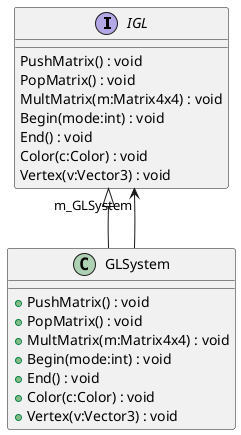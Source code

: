 @startuml
interface IGL {
    PushMatrix() : void
    PopMatrix() : void
    MultMatrix(m:Matrix4x4) : void
    Begin(mode:int) : void
    End() : void
    Color(c:Color) : void
    Vertex(v:Vector3) : void
}
class GLSystem {
    + PushMatrix() : void
    + PopMatrix() : void
    + MultMatrix(m:Matrix4x4) : void
    + Begin(mode:int) : void
    + End() : void
    + Color(c:Color) : void
    + Vertex(v:Vector3) : void
}
IGL <|-- GLSystem
GLSystem --> "m_GLSystem" IGL
@enduml
